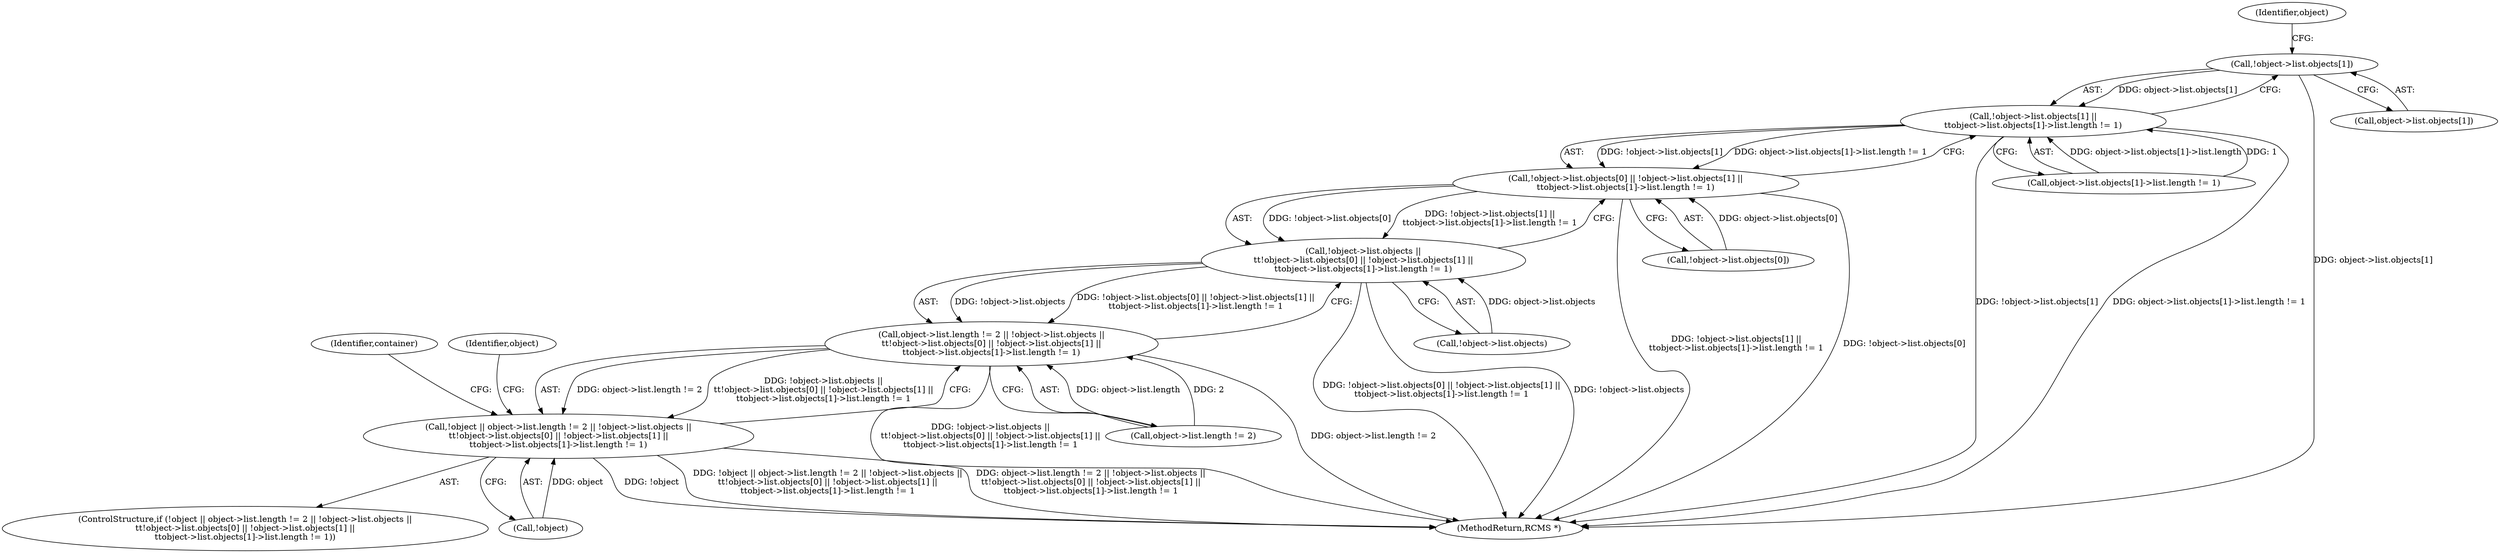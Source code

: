 digraph "0_radare2_7ab66cca5bbdf6cb2d69339ef4f513d95e532dbf@pointer" {
"1000159" [label="(Call,!object->list.objects[1])"];
"1000158" [label="(Call,!object->list.objects[1] ||\n\t\tobject->list.objects[1]->list.length != 1)"];
"1000149" [label="(Call,!object->list.objects[0] || !object->list.objects[1] ||\n\t\tobject->list.objects[1]->list.length != 1)"];
"1000142" [label="(Call,!object->list.objects ||\n\t\t!object->list.objects[0] || !object->list.objects[1] ||\n\t\tobject->list.objects[1]->list.length != 1)"];
"1000134" [label="(Call,object->list.length != 2 || !object->list.objects ||\n\t\t!object->list.objects[0] || !object->list.objects[1] ||\n\t\tobject->list.objects[1]->list.length != 1)"];
"1000131" [label="(Call,!object || object->list.length != 2 || !object->list.objects ||\n\t\t!object->list.objects[0] || !object->list.objects[1] ||\n\t\tobject->list.objects[1]->list.length != 1)"];
"1000159" [label="(Call,!object->list.objects[1])"];
"1000167" [label="(Call,object->list.objects[1]->list.length != 1)"];
"1000150" [label="(Call,!object->list.objects[0])"];
"1000130" [label="(ControlStructure,if (!object || object->list.length != 2 || !object->list.objects ||\n\t\t!object->list.objects[0] || !object->list.objects[1] ||\n\t\tobject->list.objects[1]->list.length != 1))"];
"1000131" [label="(Call,!object || object->list.length != 2 || !object->list.objects ||\n\t\t!object->list.objects[0] || !object->list.objects[1] ||\n\t\tobject->list.objects[1]->list.length != 1)"];
"1000173" [label="(Identifier,object)"];
"1000132" [label="(Call,!object)"];
"1000149" [label="(Call,!object->list.objects[0] || !object->list.objects[1] ||\n\t\tobject->list.objects[1]->list.length != 1)"];
"1000135" [label="(Call,object->list.length != 2)"];
"1000142" [label="(Call,!object->list.objects ||\n\t\t!object->list.objects[0] || !object->list.objects[1] ||\n\t\tobject->list.objects[1]->list.length != 1)"];
"1000232" [label="(MethodReturn,RCMS *)"];
"1000160" [label="(Call,object->list.objects[1])"];
"1000143" [label="(Call,!object->list.objects)"];
"1000158" [label="(Call,!object->list.objects[1] ||\n\t\tobject->list.objects[1]->list.length != 1)"];
"1000189" [label="(Identifier,container)"];
"1000134" [label="(Call,object->list.length != 2 || !object->list.objects ||\n\t\t!object->list.objects[0] || !object->list.objects[1] ||\n\t\tobject->list.objects[1]->list.length != 1)"];
"1000182" [label="(Identifier,object)"];
"1000159" -> "1000158"  [label="AST: "];
"1000159" -> "1000160"  [label="CFG: "];
"1000160" -> "1000159"  [label="AST: "];
"1000173" -> "1000159"  [label="CFG: "];
"1000158" -> "1000159"  [label="CFG: "];
"1000159" -> "1000232"  [label="DDG: object->list.objects[1]"];
"1000159" -> "1000158"  [label="DDG: object->list.objects[1]"];
"1000158" -> "1000149"  [label="AST: "];
"1000158" -> "1000167"  [label="CFG: "];
"1000167" -> "1000158"  [label="AST: "];
"1000149" -> "1000158"  [label="CFG: "];
"1000158" -> "1000232"  [label="DDG: !object->list.objects[1]"];
"1000158" -> "1000232"  [label="DDG: object->list.objects[1]->list.length != 1"];
"1000158" -> "1000149"  [label="DDG: !object->list.objects[1]"];
"1000158" -> "1000149"  [label="DDG: object->list.objects[1]->list.length != 1"];
"1000167" -> "1000158"  [label="DDG: object->list.objects[1]->list.length"];
"1000167" -> "1000158"  [label="DDG: 1"];
"1000149" -> "1000142"  [label="AST: "];
"1000149" -> "1000150"  [label="CFG: "];
"1000150" -> "1000149"  [label="AST: "];
"1000142" -> "1000149"  [label="CFG: "];
"1000149" -> "1000232"  [label="DDG: !object->list.objects[1] ||\n\t\tobject->list.objects[1]->list.length != 1"];
"1000149" -> "1000232"  [label="DDG: !object->list.objects[0]"];
"1000149" -> "1000142"  [label="DDG: !object->list.objects[0]"];
"1000149" -> "1000142"  [label="DDG: !object->list.objects[1] ||\n\t\tobject->list.objects[1]->list.length != 1"];
"1000150" -> "1000149"  [label="DDG: object->list.objects[0]"];
"1000142" -> "1000134"  [label="AST: "];
"1000142" -> "1000143"  [label="CFG: "];
"1000143" -> "1000142"  [label="AST: "];
"1000134" -> "1000142"  [label="CFG: "];
"1000142" -> "1000232"  [label="DDG: !object->list.objects[0] || !object->list.objects[1] ||\n\t\tobject->list.objects[1]->list.length != 1"];
"1000142" -> "1000232"  [label="DDG: !object->list.objects"];
"1000142" -> "1000134"  [label="DDG: !object->list.objects"];
"1000142" -> "1000134"  [label="DDG: !object->list.objects[0] || !object->list.objects[1] ||\n\t\tobject->list.objects[1]->list.length != 1"];
"1000143" -> "1000142"  [label="DDG: object->list.objects"];
"1000134" -> "1000131"  [label="AST: "];
"1000134" -> "1000135"  [label="CFG: "];
"1000135" -> "1000134"  [label="AST: "];
"1000131" -> "1000134"  [label="CFG: "];
"1000134" -> "1000232"  [label="DDG: !object->list.objects ||\n\t\t!object->list.objects[0] || !object->list.objects[1] ||\n\t\tobject->list.objects[1]->list.length != 1"];
"1000134" -> "1000232"  [label="DDG: object->list.length != 2"];
"1000134" -> "1000131"  [label="DDG: object->list.length != 2"];
"1000134" -> "1000131"  [label="DDG: !object->list.objects ||\n\t\t!object->list.objects[0] || !object->list.objects[1] ||\n\t\tobject->list.objects[1]->list.length != 1"];
"1000135" -> "1000134"  [label="DDG: object->list.length"];
"1000135" -> "1000134"  [label="DDG: 2"];
"1000131" -> "1000130"  [label="AST: "];
"1000131" -> "1000132"  [label="CFG: "];
"1000132" -> "1000131"  [label="AST: "];
"1000182" -> "1000131"  [label="CFG: "];
"1000189" -> "1000131"  [label="CFG: "];
"1000131" -> "1000232"  [label="DDG: !object"];
"1000131" -> "1000232"  [label="DDG: !object || object->list.length != 2 || !object->list.objects ||\n\t\t!object->list.objects[0] || !object->list.objects[1] ||\n\t\tobject->list.objects[1]->list.length != 1"];
"1000131" -> "1000232"  [label="DDG: object->list.length != 2 || !object->list.objects ||\n\t\t!object->list.objects[0] || !object->list.objects[1] ||\n\t\tobject->list.objects[1]->list.length != 1"];
"1000132" -> "1000131"  [label="DDG: object"];
}
